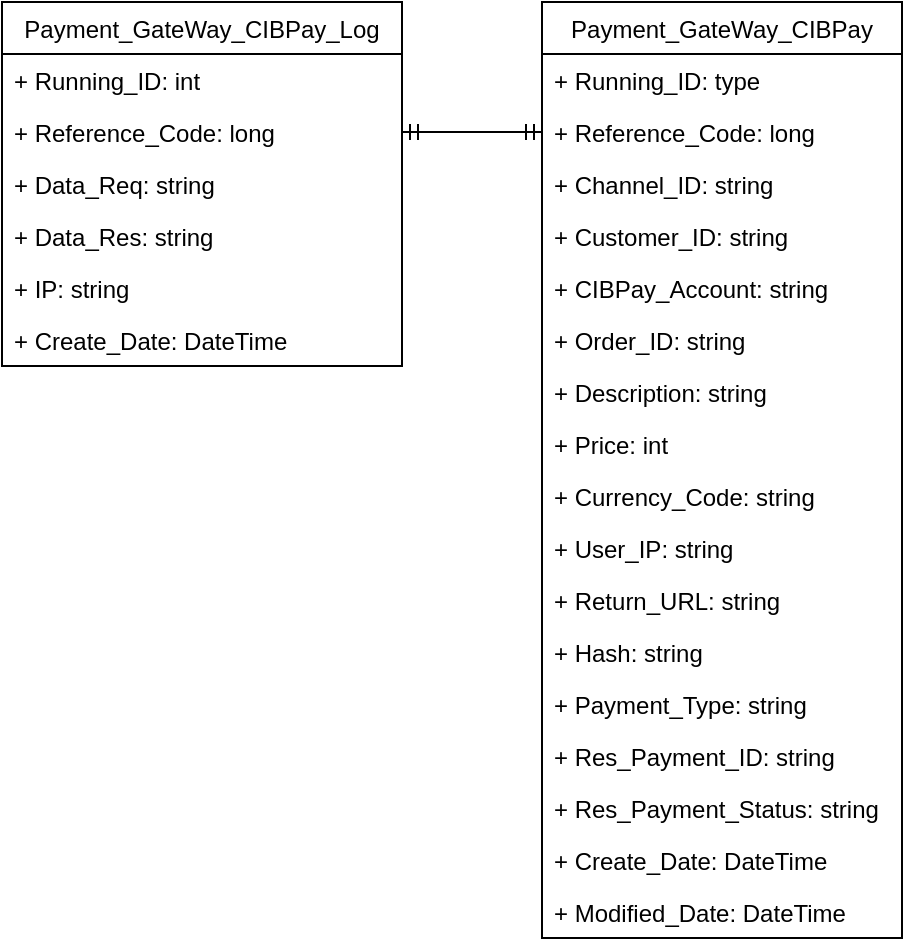 <mxfile version="20.5.3" type="github">
  <diagram id="C5RBs43oDa-KdzZeNtuy" name="Page-1">
    <mxGraphModel dx="649" dy="362" grid="1" gridSize="10" guides="1" tooltips="1" connect="1" arrows="1" fold="1" page="1" pageScale="1" pageWidth="827" pageHeight="1169" math="0" shadow="0">
      <root>
        <mxCell id="WIyWlLk6GJQsqaUBKTNV-0" />
        <mxCell id="WIyWlLk6GJQsqaUBKTNV-1" parent="WIyWlLk6GJQsqaUBKTNV-0" />
        <mxCell id="4Nbq145AjDJTd76L0b91-13" value="Payment_GateWay_CIBPay_Log" style="swimlane;fontStyle=0;childLayout=stackLayout;horizontal=1;startSize=26;horizontalStack=0;resizeParent=1;resizeParentMax=0;resizeLast=0;collapsible=1;marginBottom=0;comic=0;" vertex="1" parent="WIyWlLk6GJQsqaUBKTNV-1">
          <mxGeometry x="120" y="150" width="200" height="182" as="geometry">
            <mxRectangle x="160" y="150" width="100" height="30" as="alternateBounds" />
          </mxGeometry>
        </mxCell>
        <mxCell id="4Nbq145AjDJTd76L0b91-14" value="+ Running_ID: int" style="text;strokeColor=none;fillColor=none;align=left;verticalAlign=top;spacingLeft=4;spacingRight=4;overflow=hidden;rotatable=0;points=[[0,0.5],[1,0.5]];portConstraint=eastwest;labelBackgroundColor=none;" vertex="1" parent="4Nbq145AjDJTd76L0b91-13">
          <mxGeometry y="26" width="200" height="26" as="geometry" />
        </mxCell>
        <mxCell id="4Nbq145AjDJTd76L0b91-15" value="+ Reference_Code: long" style="text;strokeColor=none;fillColor=none;align=left;verticalAlign=top;spacingLeft=4;spacingRight=4;overflow=hidden;rotatable=0;points=[[0,0.5],[1,0.5]];portConstraint=eastwest;" vertex="1" parent="4Nbq145AjDJTd76L0b91-13">
          <mxGeometry y="52" width="200" height="26" as="geometry" />
        </mxCell>
        <mxCell id="4Nbq145AjDJTd76L0b91-25" value="+ Data_Req: string    " style="text;strokeColor=none;fillColor=none;align=left;verticalAlign=top;spacingLeft=4;spacingRight=4;overflow=hidden;rotatable=0;points=[[0,0.5],[1,0.5]];portConstraint=eastwest;comic=0;" vertex="1" parent="4Nbq145AjDJTd76L0b91-13">
          <mxGeometry y="78" width="200" height="26" as="geometry" />
        </mxCell>
        <mxCell id="4Nbq145AjDJTd76L0b91-16" value="+ Data_Res: string" style="text;strokeColor=none;fillColor=none;align=left;verticalAlign=top;spacingLeft=4;spacingRight=4;overflow=hidden;rotatable=0;points=[[0,0.5],[1,0.5]];portConstraint=eastwest;" vertex="1" parent="4Nbq145AjDJTd76L0b91-13">
          <mxGeometry y="104" width="200" height="26" as="geometry" />
        </mxCell>
        <mxCell id="4Nbq145AjDJTd76L0b91-27" value="+ IP: string&#xa;" style="text;strokeColor=none;fillColor=none;align=left;verticalAlign=top;spacingLeft=4;spacingRight=4;overflow=hidden;rotatable=0;points=[[0,0.5],[1,0.5]];portConstraint=eastwest;" vertex="1" parent="4Nbq145AjDJTd76L0b91-13">
          <mxGeometry y="130" width="200" height="26" as="geometry" />
        </mxCell>
        <mxCell id="4Nbq145AjDJTd76L0b91-39" value="+ Create_Date: DateTime&#xa;" style="text;strokeColor=none;fillColor=none;align=left;verticalAlign=top;spacingLeft=4;spacingRight=4;overflow=hidden;rotatable=0;points=[[0,0.5],[1,0.5]];portConstraint=eastwest;" vertex="1" parent="4Nbq145AjDJTd76L0b91-13">
          <mxGeometry y="156" width="200" height="26" as="geometry" />
        </mxCell>
        <mxCell id="4Nbq145AjDJTd76L0b91-17" value="Payment_GateWay_CIBPay" style="swimlane;fontStyle=0;childLayout=stackLayout;horizontal=1;startSize=26;fillColor=none;horizontalStack=0;resizeParent=1;resizeParentMax=0;resizeLast=0;collapsible=1;marginBottom=0;comic=0;" vertex="1" parent="WIyWlLk6GJQsqaUBKTNV-1">
          <mxGeometry x="390" y="150" width="180" height="468" as="geometry">
            <mxRectangle x="390" y="150" width="160" height="30" as="alternateBounds" />
          </mxGeometry>
        </mxCell>
        <mxCell id="4Nbq145AjDJTd76L0b91-18" value="+ Running_ID: type" style="text;strokeColor=none;fillColor=none;align=left;verticalAlign=top;spacingLeft=4;spacingRight=4;overflow=hidden;rotatable=0;points=[[0,0.5],[1,0.5]];portConstraint=eastwest;" vertex="1" parent="4Nbq145AjDJTd76L0b91-17">
          <mxGeometry y="26" width="180" height="26" as="geometry" />
        </mxCell>
        <mxCell id="4Nbq145AjDJTd76L0b91-19" value="+ Reference_Code: long" style="text;strokeColor=none;fillColor=none;align=left;verticalAlign=top;spacingLeft=4;spacingRight=4;overflow=hidden;rotatable=0;points=[[0,0.5],[1,0.5]];portConstraint=eastwest;" vertex="1" parent="4Nbq145AjDJTd76L0b91-17">
          <mxGeometry y="52" width="180" height="26" as="geometry" />
        </mxCell>
        <mxCell id="4Nbq145AjDJTd76L0b91-22" value="+ Channel_ID: string" style="text;strokeColor=none;fillColor=none;align=left;verticalAlign=top;spacingLeft=4;spacingRight=4;overflow=hidden;rotatable=0;points=[[0,0.5],[1,0.5]];portConstraint=eastwest;comic=0;" vertex="1" parent="4Nbq145AjDJTd76L0b91-17">
          <mxGeometry y="78" width="180" height="26" as="geometry" />
        </mxCell>
        <mxCell id="4Nbq145AjDJTd76L0b91-42" value="+ Customer_ID: string" style="text;strokeColor=none;fillColor=none;align=left;verticalAlign=top;spacingLeft=4;spacingRight=4;overflow=hidden;rotatable=0;points=[[0,0.5],[1,0.5]];portConstraint=eastwest;comic=0;" vertex="1" parent="4Nbq145AjDJTd76L0b91-17">
          <mxGeometry y="104" width="180" height="26" as="geometry" />
        </mxCell>
        <mxCell id="4Nbq145AjDJTd76L0b91-34" value="+ CIBPay_Account: string" style="text;strokeColor=none;fillColor=none;align=left;verticalAlign=top;spacingLeft=4;spacingRight=4;overflow=hidden;rotatable=0;points=[[0,0.5],[1,0.5]];portConstraint=eastwest;comic=0;" vertex="1" parent="4Nbq145AjDJTd76L0b91-17">
          <mxGeometry y="130" width="180" height="26" as="geometry" />
        </mxCell>
        <mxCell id="4Nbq145AjDJTd76L0b91-45" value="+ Order_ID: string" style="text;strokeColor=none;fillColor=none;align=left;verticalAlign=top;spacingLeft=4;spacingRight=4;overflow=hidden;rotatable=0;points=[[0,0.5],[1,0.5]];portConstraint=eastwest;comic=0;" vertex="1" parent="4Nbq145AjDJTd76L0b91-17">
          <mxGeometry y="156" width="180" height="26" as="geometry" />
        </mxCell>
        <mxCell id="4Nbq145AjDJTd76L0b91-43" value="+ Description: string" style="text;strokeColor=none;fillColor=none;align=left;verticalAlign=top;spacingLeft=4;spacingRight=4;overflow=hidden;rotatable=0;points=[[0,0.5],[1,0.5]];portConstraint=eastwest;comic=0;" vertex="1" parent="4Nbq145AjDJTd76L0b91-17">
          <mxGeometry y="182" width="180" height="26" as="geometry" />
        </mxCell>
        <mxCell id="4Nbq145AjDJTd76L0b91-31" value="+ Price: int" style="text;strokeColor=none;fillColor=none;align=left;verticalAlign=top;spacingLeft=4;spacingRight=4;overflow=hidden;rotatable=0;points=[[0,0.5],[1,0.5]];portConstraint=eastwest;comic=0;" vertex="1" parent="4Nbq145AjDJTd76L0b91-17">
          <mxGeometry y="208" width="180" height="26" as="geometry" />
        </mxCell>
        <mxCell id="4Nbq145AjDJTd76L0b91-32" value="+ Currency_Code: string" style="text;strokeColor=none;fillColor=none;align=left;verticalAlign=top;spacingLeft=4;spacingRight=4;overflow=hidden;rotatable=0;points=[[0,0.5],[1,0.5]];portConstraint=eastwest;comic=0;" vertex="1" parent="4Nbq145AjDJTd76L0b91-17">
          <mxGeometry y="234" width="180" height="26" as="geometry" />
        </mxCell>
        <mxCell id="4Nbq145AjDJTd76L0b91-33" value="+ User_IP: string" style="text;strokeColor=none;fillColor=none;align=left;verticalAlign=top;spacingLeft=4;spacingRight=4;overflow=hidden;rotatable=0;points=[[0,0.5],[1,0.5]];portConstraint=eastwest;comic=0;" vertex="1" parent="4Nbq145AjDJTd76L0b91-17">
          <mxGeometry y="260" width="180" height="26" as="geometry" />
        </mxCell>
        <mxCell id="4Nbq145AjDJTd76L0b91-40" value="+ Return_URL: string" style="text;strokeColor=none;fillColor=none;align=left;verticalAlign=top;spacingLeft=4;spacingRight=4;overflow=hidden;rotatable=0;points=[[0,0.5],[1,0.5]];portConstraint=eastwest;comic=0;" vertex="1" parent="4Nbq145AjDJTd76L0b91-17">
          <mxGeometry y="286" width="180" height="26" as="geometry" />
        </mxCell>
        <mxCell id="4Nbq145AjDJTd76L0b91-41" value="+ Hash: string" style="text;strokeColor=none;fillColor=none;align=left;verticalAlign=top;spacingLeft=4;spacingRight=4;overflow=hidden;rotatable=0;points=[[0,0.5],[1,0.5]];portConstraint=eastwest;comic=0;" vertex="1" parent="4Nbq145AjDJTd76L0b91-17">
          <mxGeometry y="312" width="180" height="26" as="geometry" />
        </mxCell>
        <mxCell id="4Nbq145AjDJTd76L0b91-35" value="+ Payment_Type: string" style="text;strokeColor=none;fillColor=none;align=left;verticalAlign=top;spacingLeft=4;spacingRight=4;overflow=hidden;rotatable=0;points=[[0,0.5],[1,0.5]];portConstraint=eastwest;comic=0;" vertex="1" parent="4Nbq145AjDJTd76L0b91-17">
          <mxGeometry y="338" width="180" height="26" as="geometry" />
        </mxCell>
        <mxCell id="4Nbq145AjDJTd76L0b91-36" value="+ Res_Payment_ID: string" style="text;strokeColor=none;fillColor=none;align=left;verticalAlign=top;spacingLeft=4;spacingRight=4;overflow=hidden;rotatable=0;points=[[0,0.5],[1,0.5]];portConstraint=eastwest;comic=0;" vertex="1" parent="4Nbq145AjDJTd76L0b91-17">
          <mxGeometry y="364" width="180" height="26" as="geometry" />
        </mxCell>
        <mxCell id="4Nbq145AjDJTd76L0b91-30" value="+ Res_Payment_Status: string" style="text;strokeColor=none;fillColor=none;align=left;verticalAlign=top;spacingLeft=4;spacingRight=4;overflow=hidden;rotatable=0;points=[[0,0.5],[1,0.5]];portConstraint=eastwest;comic=0;" vertex="1" parent="4Nbq145AjDJTd76L0b91-17">
          <mxGeometry y="390" width="180" height="26" as="geometry" />
        </mxCell>
        <mxCell id="4Nbq145AjDJTd76L0b91-38" value="+ Create_Date: DateTime&#xa;" style="text;strokeColor=none;fillColor=none;align=left;verticalAlign=top;spacingLeft=4;spacingRight=4;overflow=hidden;rotatable=0;points=[[0,0.5],[1,0.5]];portConstraint=eastwest;" vertex="1" parent="4Nbq145AjDJTd76L0b91-17">
          <mxGeometry y="416" width="180" height="26" as="geometry" />
        </mxCell>
        <mxCell id="4Nbq145AjDJTd76L0b91-37" value="+ Modified_Date: DateTime&#xa;" style="text;strokeColor=none;fillColor=none;align=left;verticalAlign=top;spacingLeft=4;spacingRight=4;overflow=hidden;rotatable=0;points=[[0,0.5],[1,0.5]];portConstraint=eastwest;" vertex="1" parent="4Nbq145AjDJTd76L0b91-17">
          <mxGeometry y="442" width="180" height="26" as="geometry" />
        </mxCell>
        <mxCell id="4Nbq145AjDJTd76L0b91-28" value="" style="edgeStyle=entityRelationEdgeStyle;fontSize=12;html=1;endArrow=ERmandOne;startArrow=ERmandOne;rounded=0;" edge="1" parent="WIyWlLk6GJQsqaUBKTNV-1" source="4Nbq145AjDJTd76L0b91-15" target="4Nbq145AjDJTd76L0b91-19">
          <mxGeometry width="100" height="100" relative="1" as="geometry">
            <mxPoint x="300" y="220" as="sourcePoint" />
            <mxPoint x="400" y="120" as="targetPoint" />
          </mxGeometry>
        </mxCell>
      </root>
    </mxGraphModel>
  </diagram>
</mxfile>
